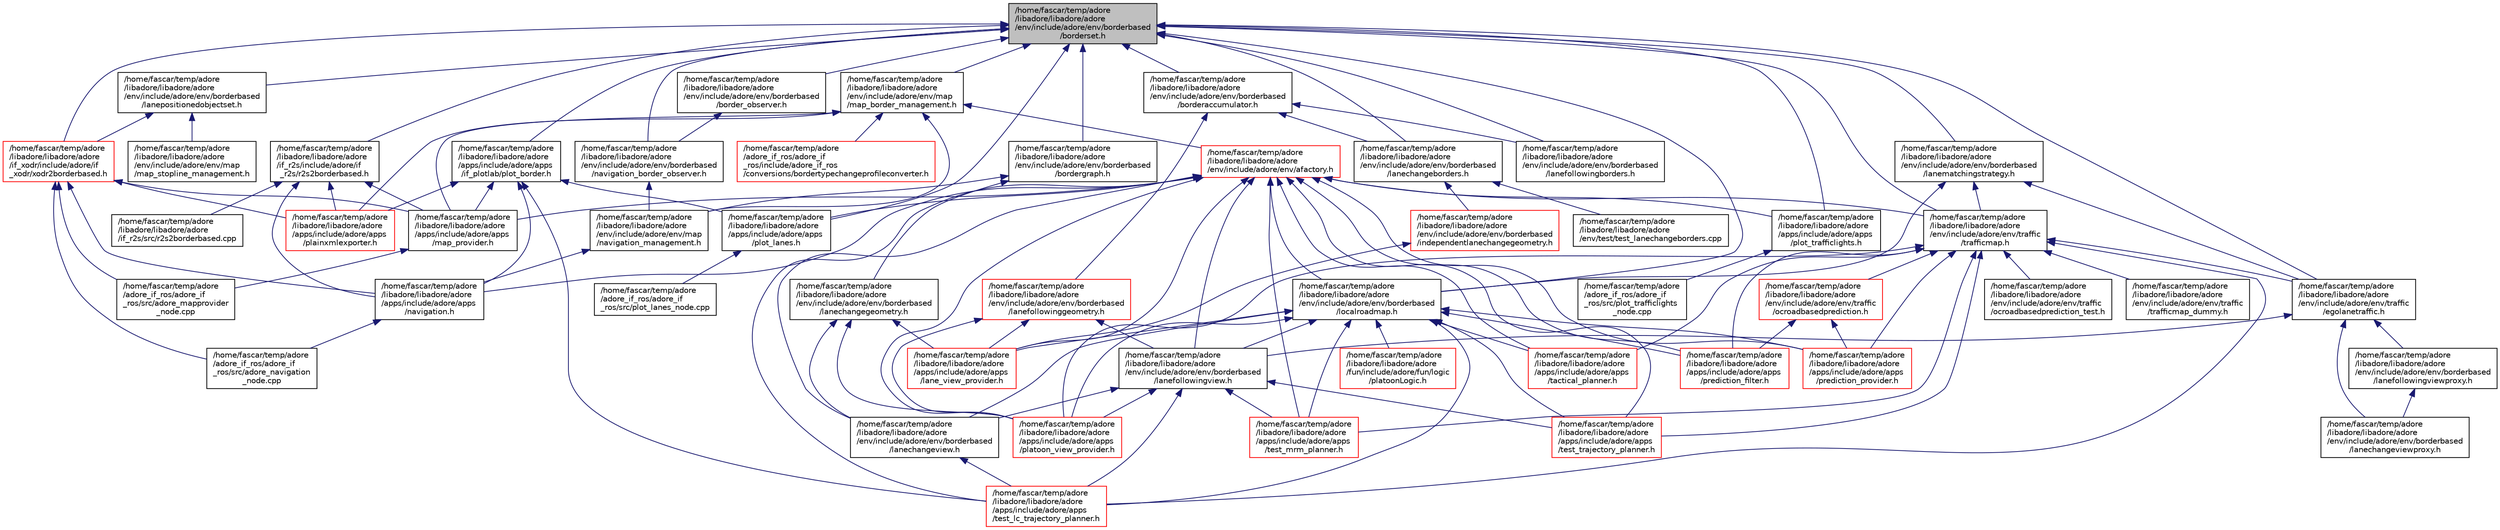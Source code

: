 digraph "/home/fascar/temp/adore/libadore/libadore/adore/env/include/adore/env/borderbased/borderset.h"
{
 // LATEX_PDF_SIZE
  edge [fontname="Helvetica",fontsize="10",labelfontname="Helvetica",labelfontsize="10"];
  node [fontname="Helvetica",fontsize="10",shape=record];
  Node1 [label="/home/fascar/temp/adore\l/libadore/libadore/adore\l/env/include/adore/env/borderbased\l/borderset.h",height=0.2,width=0.4,color="black", fillcolor="grey75", style="filled", fontcolor="black",tooltip=" "];
  Node1 -> Node2 [dir="back",color="midnightblue",fontsize="10",style="solid",fontname="Helvetica"];
  Node2 [label="/home/fascar/temp/adore\l/libadore/libadore/adore\l/apps/include/adore/apps\l/if_plotlab/plot_border.h",height=0.2,width=0.4,color="black", fillcolor="white", style="filled",URL="$plot__border_8h.html",tooltip=" "];
  Node2 -> Node3 [dir="back",color="midnightblue",fontsize="10",style="solid",fontname="Helvetica"];
  Node3 [label="/home/fascar/temp/adore\l/libadore/libadore/adore\l/apps/include/adore/apps\l/map_provider.h",height=0.2,width=0.4,color="black", fillcolor="white", style="filled",URL="$map__provider_8h.html",tooltip=" "];
  Node3 -> Node4 [dir="back",color="midnightblue",fontsize="10",style="solid",fontname="Helvetica"];
  Node4 [label="/home/fascar/temp/adore\l/adore_if_ros/adore_if\l_ros/src/adore_mapprovider\l_node.cpp",height=0.2,width=0.4,color="black", fillcolor="white", style="filled",URL="$adore__mapprovider__node_8cpp.html",tooltip=" "];
  Node2 -> Node5 [dir="back",color="midnightblue",fontsize="10",style="solid",fontname="Helvetica"];
  Node5 [label="/home/fascar/temp/adore\l/libadore/libadore/adore\l/apps/include/adore/apps\l/navigation.h",height=0.2,width=0.4,color="black", fillcolor="white", style="filled",URL="$navigation_8h.html",tooltip=" "];
  Node5 -> Node6 [dir="back",color="midnightblue",fontsize="10",style="solid",fontname="Helvetica"];
  Node6 [label="/home/fascar/temp/adore\l/adore_if_ros/adore_if\l_ros/src/adore_navigation\l_node.cpp",height=0.2,width=0.4,color="black", fillcolor="white", style="filled",URL="$adore__navigation__node_8cpp.html",tooltip=" "];
  Node2 -> Node7 [dir="back",color="midnightblue",fontsize="10",style="solid",fontname="Helvetica"];
  Node7 [label="/home/fascar/temp/adore\l/libadore/libadore/adore\l/apps/include/adore/apps\l/plainxmlexporter.h",height=0.2,width=0.4,color="red", fillcolor="white", style="filled",URL="$plainxmlexporter_8h.html",tooltip=" "];
  Node2 -> Node9 [dir="back",color="midnightblue",fontsize="10",style="solid",fontname="Helvetica"];
  Node9 [label="/home/fascar/temp/adore\l/libadore/libadore/adore\l/apps/include/adore/apps\l/plot_lanes.h",height=0.2,width=0.4,color="black", fillcolor="white", style="filled",URL="$plot__lanes_8h.html",tooltip=" "];
  Node9 -> Node10 [dir="back",color="midnightblue",fontsize="10",style="solid",fontname="Helvetica"];
  Node10 [label="/home/fascar/temp/adore\l/adore_if_ros/adore_if\l_ros/src/plot_lanes_node.cpp",height=0.2,width=0.4,color="black", fillcolor="white", style="filled",URL="$plot__lanes__node_8cpp.html",tooltip=" "];
  Node2 -> Node11 [dir="back",color="midnightblue",fontsize="10",style="solid",fontname="Helvetica"];
  Node11 [label="/home/fascar/temp/adore\l/libadore/libadore/adore\l/apps/include/adore/apps\l/test_lc_trajectory_planner.h",height=0.2,width=0.4,color="red", fillcolor="white", style="filled",URL="$test__lc__trajectory__planner_8h.html",tooltip=" "];
  Node1 -> Node9 [dir="back",color="midnightblue",fontsize="10",style="solid",fontname="Helvetica"];
  Node1 -> Node13 [dir="back",color="midnightblue",fontsize="10",style="solid",fontname="Helvetica"];
  Node13 [label="/home/fascar/temp/adore\l/libadore/libadore/adore\l/apps/include/adore/apps\l/plot_trafficlights.h",height=0.2,width=0.4,color="black", fillcolor="white", style="filled",URL="$plot__trafficlights_8h.html",tooltip=" "];
  Node13 -> Node14 [dir="back",color="midnightblue",fontsize="10",style="solid",fontname="Helvetica"];
  Node14 [label="/home/fascar/temp/adore\l/adore_if_ros/adore_if\l_ros/src/plot_trafficlights\l_node.cpp",height=0.2,width=0.4,color="black", fillcolor="white", style="filled",URL="$plot__trafficlights__node_8cpp.html",tooltip=" "];
  Node1 -> Node15 [dir="back",color="midnightblue",fontsize="10",style="solid",fontname="Helvetica"];
  Node15 [label="/home/fascar/temp/adore\l/libadore/libadore/adore\l/env/include/adore/env/borderbased\l/border_observer.h",height=0.2,width=0.4,color="black", fillcolor="white", style="filled",URL="$border__observer_8h.html",tooltip=" "];
  Node15 -> Node16 [dir="back",color="midnightblue",fontsize="10",style="solid",fontname="Helvetica"];
  Node16 [label="/home/fascar/temp/adore\l/libadore/libadore/adore\l/env/include/adore/env/borderbased\l/navigation_border_observer.h",height=0.2,width=0.4,color="black", fillcolor="white", style="filled",URL="$navigation__border__observer_8h.html",tooltip=" "];
  Node16 -> Node17 [dir="back",color="midnightblue",fontsize="10",style="solid",fontname="Helvetica"];
  Node17 [label="/home/fascar/temp/adore\l/libadore/libadore/adore\l/env/include/adore/env/map\l/navigation_management.h",height=0.2,width=0.4,color="black", fillcolor="white", style="filled",URL="$navigation__management_8h.html",tooltip=" "];
  Node17 -> Node5 [dir="back",color="midnightblue",fontsize="10",style="solid",fontname="Helvetica"];
  Node1 -> Node18 [dir="back",color="midnightblue",fontsize="10",style="solid",fontname="Helvetica"];
  Node18 [label="/home/fascar/temp/adore\l/libadore/libadore/adore\l/env/include/adore/env/borderbased\l/borderaccumulator.h",height=0.2,width=0.4,color="black", fillcolor="white", style="filled",URL="$borderaccumulator_8h.html",tooltip=" "];
  Node18 -> Node19 [dir="back",color="midnightblue",fontsize="10",style="solid",fontname="Helvetica"];
  Node19 [label="/home/fascar/temp/adore\l/libadore/libadore/adore\l/env/include/adore/env/borderbased\l/lanechangeborders.h",height=0.2,width=0.4,color="black", fillcolor="white", style="filled",URL="$lanechangeborders_8h.html",tooltip=" "];
  Node19 -> Node20 [dir="back",color="midnightblue",fontsize="10",style="solid",fontname="Helvetica"];
  Node20 [label="/home/fascar/temp/adore\l/libadore/libadore/adore\l/env/include/adore/env/borderbased\l/independentlanechangegeometry.h",height=0.2,width=0.4,color="red", fillcolor="white", style="filled",URL="$independentlanechangegeometry_8h.html",tooltip=" "];
  Node20 -> Node21 [dir="back",color="midnightblue",fontsize="10",style="solid",fontname="Helvetica"];
  Node21 [label="/home/fascar/temp/adore\l/libadore/libadore/adore\l/apps/include/adore/apps\l/lane_view_provider.h",height=0.2,width=0.4,color="red", fillcolor="white", style="filled",URL="$lane__view__provider_8h.html",tooltip=" "];
  Node19 -> Node24 [dir="back",color="midnightblue",fontsize="10",style="solid",fontname="Helvetica"];
  Node24 [label="/home/fascar/temp/adore\l/libadore/libadore/adore\l/env/test/test_lanechangeborders.cpp",height=0.2,width=0.4,color="black", fillcolor="white", style="filled",URL="$test__lanechangeborders_8cpp.html",tooltip=" "];
  Node18 -> Node25 [dir="back",color="midnightblue",fontsize="10",style="solid",fontname="Helvetica"];
  Node25 [label="/home/fascar/temp/adore\l/libadore/libadore/adore\l/env/include/adore/env/borderbased\l/lanefollowingborders.h",height=0.2,width=0.4,color="black", fillcolor="white", style="filled",URL="$lanefollowingborders_8h.html",tooltip=" "];
  Node18 -> Node26 [dir="back",color="midnightblue",fontsize="10",style="solid",fontname="Helvetica"];
  Node26 [label="/home/fascar/temp/adore\l/libadore/libadore/adore\l/env/include/adore/env/borderbased\l/lanefollowinggeometry.h",height=0.2,width=0.4,color="red", fillcolor="white", style="filled",URL="$lanefollowinggeometry_8h.html",tooltip=" "];
  Node26 -> Node21 [dir="back",color="midnightblue",fontsize="10",style="solid",fontname="Helvetica"];
  Node26 -> Node66 [dir="back",color="midnightblue",fontsize="10",style="solid",fontname="Helvetica"];
  Node66 [label="/home/fascar/temp/adore\l/libadore/libadore/adore\l/apps/include/adore/apps\l/platoon_view_provider.h",height=0.2,width=0.4,color="red", fillcolor="white", style="filled",URL="$platoon__view__provider_8h.html",tooltip=" "];
  Node26 -> Node70 [dir="back",color="midnightblue",fontsize="10",style="solid",fontname="Helvetica"];
  Node70 [label="/home/fascar/temp/adore\l/libadore/libadore/adore\l/env/include/adore/env/borderbased\l/lanefollowingview.h",height=0.2,width=0.4,color="black", fillcolor="white", style="filled",URL="$lanefollowingview_8h.html",tooltip=" "];
  Node70 -> Node66 [dir="back",color="midnightblue",fontsize="10",style="solid",fontname="Helvetica"];
  Node70 -> Node11 [dir="back",color="midnightblue",fontsize="10",style="solid",fontname="Helvetica"];
  Node70 -> Node71 [dir="back",color="midnightblue",fontsize="10",style="solid",fontname="Helvetica"];
  Node71 [label="/home/fascar/temp/adore\l/libadore/libadore/adore\l/apps/include/adore/apps\l/test_mrm_planner.h",height=0.2,width=0.4,color="red", fillcolor="white", style="filled",URL="$test__mrm__planner_8h.html",tooltip=" "];
  Node70 -> Node72 [dir="back",color="midnightblue",fontsize="10",style="solid",fontname="Helvetica"];
  Node72 [label="/home/fascar/temp/adore\l/libadore/libadore/adore\l/apps/include/adore/apps\l/test_trajectory_planner.h",height=0.2,width=0.4,color="red", fillcolor="white", style="filled",URL="$test__trajectory__planner_8h.html",tooltip=" "];
  Node70 -> Node68 [dir="back",color="midnightblue",fontsize="10",style="solid",fontname="Helvetica"];
  Node68 [label="/home/fascar/temp/adore\l/libadore/libadore/adore\l/env/include/adore/env/borderbased\l/lanechangeview.h",height=0.2,width=0.4,color="black", fillcolor="white", style="filled",URL="$lanechangeview_8h.html",tooltip=" "];
  Node68 -> Node11 [dir="back",color="midnightblue",fontsize="10",style="solid",fontname="Helvetica"];
  Node1 -> Node75 [dir="back",color="midnightblue",fontsize="10",style="solid",fontname="Helvetica"];
  Node75 [label="/home/fascar/temp/adore\l/libadore/libadore/adore\l/env/include/adore/env/borderbased\l/bordergraph.h",height=0.2,width=0.4,color="black", fillcolor="white", style="filled",URL="$bordergraph_8h.html",tooltip=" "];
  Node75 -> Node76 [dir="back",color="midnightblue",fontsize="10",style="solid",fontname="Helvetica"];
  Node76 [label="/home/fascar/temp/adore\l/libadore/libadore/adore\l/env/include/adore/env/borderbased\l/lanechangegeometry.h",height=0.2,width=0.4,color="black", fillcolor="white", style="filled",URL="$lanechangegeometry_8h.html",tooltip=" "];
  Node76 -> Node21 [dir="back",color="midnightblue",fontsize="10",style="solid",fontname="Helvetica"];
  Node76 -> Node66 [dir="back",color="midnightblue",fontsize="10",style="solid",fontname="Helvetica"];
  Node76 -> Node68 [dir="back",color="midnightblue",fontsize="10",style="solid",fontname="Helvetica"];
  Node75 -> Node17 [dir="back",color="midnightblue",fontsize="10",style="solid",fontname="Helvetica"];
  Node1 -> Node19 [dir="back",color="midnightblue",fontsize="10",style="solid",fontname="Helvetica"];
  Node1 -> Node25 [dir="back",color="midnightblue",fontsize="10",style="solid",fontname="Helvetica"];
  Node1 -> Node77 [dir="back",color="midnightblue",fontsize="10",style="solid",fontname="Helvetica"];
  Node77 [label="/home/fascar/temp/adore\l/libadore/libadore/adore\l/env/include/adore/env/borderbased\l/lanematchingstrategy.h",height=0.2,width=0.4,color="black", fillcolor="white", style="filled",URL="$lanematchingstrategy_8h.html",tooltip=" "];
  Node77 -> Node78 [dir="back",color="midnightblue",fontsize="10",style="solid",fontname="Helvetica"];
  Node78 [label="/home/fascar/temp/adore\l/libadore/libadore/adore\l/env/include/adore/env/borderbased\l/localroadmap.h",height=0.2,width=0.4,color="black", fillcolor="white", style="filled",URL="$localroadmap_8h.html",tooltip=" "];
  Node78 -> Node21 [dir="back",color="midnightblue",fontsize="10",style="solid",fontname="Helvetica"];
  Node78 -> Node66 [dir="back",color="midnightblue",fontsize="10",style="solid",fontname="Helvetica"];
  Node78 -> Node79 [dir="back",color="midnightblue",fontsize="10",style="solid",fontname="Helvetica"];
  Node79 [label="/home/fascar/temp/adore\l/libadore/libadore/adore\l/apps/include/adore/apps\l/prediction_filter.h",height=0.2,width=0.4,color="red", fillcolor="white", style="filled",URL="$prediction__filter_8h.html",tooltip=" "];
  Node78 -> Node80 [dir="back",color="midnightblue",fontsize="10",style="solid",fontname="Helvetica"];
  Node80 [label="/home/fascar/temp/adore\l/libadore/libadore/adore\l/apps/include/adore/apps\l/prediction_provider.h",height=0.2,width=0.4,color="red", fillcolor="white", style="filled",URL="$prediction__provider_8h.html",tooltip=" "];
  Node78 -> Node81 [dir="back",color="midnightblue",fontsize="10",style="solid",fontname="Helvetica"];
  Node81 [label="/home/fascar/temp/adore\l/libadore/libadore/adore\l/apps/include/adore/apps\l/tactical_planner.h",height=0.2,width=0.4,color="red", fillcolor="white", style="filled",URL="$tactical__planner_8h.html",tooltip=" "];
  Node78 -> Node11 [dir="back",color="midnightblue",fontsize="10",style="solid",fontname="Helvetica"];
  Node78 -> Node71 [dir="back",color="midnightblue",fontsize="10",style="solid",fontname="Helvetica"];
  Node78 -> Node72 [dir="back",color="midnightblue",fontsize="10",style="solid",fontname="Helvetica"];
  Node78 -> Node68 [dir="back",color="midnightblue",fontsize="10",style="solid",fontname="Helvetica"];
  Node78 -> Node70 [dir="back",color="midnightblue",fontsize="10",style="solid",fontname="Helvetica"];
  Node78 -> Node82 [dir="back",color="midnightblue",fontsize="10",style="solid",fontname="Helvetica"];
  Node82 [label="/home/fascar/temp/adore\l/libadore/libadore/adore\l/fun/include/adore/fun/logic\l/platoonLogic.h",height=0.2,width=0.4,color="red", fillcolor="white", style="filled",URL="$platoonLogic_8h.html",tooltip=" "];
  Node77 -> Node85 [dir="back",color="midnightblue",fontsize="10",style="solid",fontname="Helvetica"];
  Node85 [label="/home/fascar/temp/adore\l/libadore/libadore/adore\l/env/include/adore/env/traffic\l/egolanetraffic.h",height=0.2,width=0.4,color="black", fillcolor="white", style="filled",URL="$egolanetraffic_8h.html",tooltip=" "];
  Node85 -> Node69 [dir="back",color="midnightblue",fontsize="10",style="solid",fontname="Helvetica"];
  Node69 [label="/home/fascar/temp/adore\l/libadore/libadore/adore\l/env/include/adore/env/borderbased\l/lanechangeviewproxy.h",height=0.2,width=0.4,color="black", fillcolor="white", style="filled",URL="$lanechangeviewproxy_8h.html",tooltip=" "];
  Node85 -> Node70 [dir="back",color="midnightblue",fontsize="10",style="solid",fontname="Helvetica"];
  Node85 -> Node73 [dir="back",color="midnightblue",fontsize="10",style="solid",fontname="Helvetica"];
  Node73 [label="/home/fascar/temp/adore\l/libadore/libadore/adore\l/env/include/adore/env/borderbased\l/lanefollowingviewproxy.h",height=0.2,width=0.4,color="black", fillcolor="white", style="filled",URL="$lanefollowingviewproxy_8h.html",tooltip=" "];
  Node73 -> Node69 [dir="back",color="midnightblue",fontsize="10",style="solid",fontname="Helvetica"];
  Node77 -> Node86 [dir="back",color="midnightblue",fontsize="10",style="solid",fontname="Helvetica"];
  Node86 [label="/home/fascar/temp/adore\l/libadore/libadore/adore\l/env/include/adore/env/traffic\l/trafficmap.h",height=0.2,width=0.4,color="black", fillcolor="white", style="filled",URL="$trafficmap_8h.html",tooltip=" "];
  Node86 -> Node66 [dir="back",color="midnightblue",fontsize="10",style="solid",fontname="Helvetica"];
  Node86 -> Node79 [dir="back",color="midnightblue",fontsize="10",style="solid",fontname="Helvetica"];
  Node86 -> Node80 [dir="back",color="midnightblue",fontsize="10",style="solid",fontname="Helvetica"];
  Node86 -> Node81 [dir="back",color="midnightblue",fontsize="10",style="solid",fontname="Helvetica"];
  Node86 -> Node11 [dir="back",color="midnightblue",fontsize="10",style="solid",fontname="Helvetica"];
  Node86 -> Node71 [dir="back",color="midnightblue",fontsize="10",style="solid",fontname="Helvetica"];
  Node86 -> Node72 [dir="back",color="midnightblue",fontsize="10",style="solid",fontname="Helvetica"];
  Node86 -> Node85 [dir="back",color="midnightblue",fontsize="10",style="solid",fontname="Helvetica"];
  Node86 -> Node87 [dir="back",color="midnightblue",fontsize="10",style="solid",fontname="Helvetica"];
  Node87 [label="/home/fascar/temp/adore\l/libadore/libadore/adore\l/env/include/adore/env/traffic\l/ocroadbasedprediction.h",height=0.2,width=0.4,color="red", fillcolor="white", style="filled",URL="$ocroadbasedprediction_8h.html",tooltip=" "];
  Node87 -> Node79 [dir="back",color="midnightblue",fontsize="10",style="solid",fontname="Helvetica"];
  Node87 -> Node80 [dir="back",color="midnightblue",fontsize="10",style="solid",fontname="Helvetica"];
  Node86 -> Node89 [dir="back",color="midnightblue",fontsize="10",style="solid",fontname="Helvetica"];
  Node89 [label="/home/fascar/temp/adore\l/libadore/libadore/adore\l/env/include/adore/env/traffic\l/ocroadbasedprediction_test.h",height=0.2,width=0.4,color="black", fillcolor="white", style="filled",URL="$ocroadbasedprediction__test_8h.html",tooltip=" "];
  Node86 -> Node90 [dir="back",color="midnightblue",fontsize="10",style="solid",fontname="Helvetica"];
  Node90 [label="/home/fascar/temp/adore\l/libadore/libadore/adore\l/env/include/adore/env/traffic\l/trafficmap_dummy.h",height=0.2,width=0.4,color="black", fillcolor="white", style="filled",URL="$trafficmap__dummy_8h.html",tooltip=" "];
  Node1 -> Node91 [dir="back",color="midnightblue",fontsize="10",style="solid",fontname="Helvetica"];
  Node91 [label="/home/fascar/temp/adore\l/libadore/libadore/adore\l/env/include/adore/env/borderbased\l/lanepositionedobjectset.h",height=0.2,width=0.4,color="black", fillcolor="white", style="filled",URL="$lanepositionedobjectset_8h.html",tooltip=" "];
  Node91 -> Node92 [dir="back",color="midnightblue",fontsize="10",style="solid",fontname="Helvetica"];
  Node92 [label="/home/fascar/temp/adore\l/libadore/libadore/adore\l/env/include/adore/env/map\l/map_stopline_management.h",height=0.2,width=0.4,color="black", fillcolor="white", style="filled",URL="$map__stopline__management_8h.html",tooltip=" "];
  Node91 -> Node93 [dir="back",color="midnightblue",fontsize="10",style="solid",fontname="Helvetica"];
  Node93 [label="/home/fascar/temp/adore\l/libadore/libadore/adore\l/if_xodr/include/adore/if\l_xodr/xodr2borderbased.h",height=0.2,width=0.4,color="red", fillcolor="white", style="filled",URL="$xodr2borderbased_8h.html",tooltip=" "];
  Node93 -> Node4 [dir="back",color="midnightblue",fontsize="10",style="solid",fontname="Helvetica"];
  Node93 -> Node6 [dir="back",color="midnightblue",fontsize="10",style="solid",fontname="Helvetica"];
  Node93 -> Node3 [dir="back",color="midnightblue",fontsize="10",style="solid",fontname="Helvetica"];
  Node93 -> Node5 [dir="back",color="midnightblue",fontsize="10",style="solid",fontname="Helvetica"];
  Node93 -> Node7 [dir="back",color="midnightblue",fontsize="10",style="solid",fontname="Helvetica"];
  Node1 -> Node78 [dir="back",color="midnightblue",fontsize="10",style="solid",fontname="Helvetica"];
  Node1 -> Node16 [dir="back",color="midnightblue",fontsize="10",style="solid",fontname="Helvetica"];
  Node1 -> Node96 [dir="back",color="midnightblue",fontsize="10",style="solid",fontname="Helvetica"];
  Node96 [label="/home/fascar/temp/adore\l/libadore/libadore/adore\l/env/include/adore/env/map\l/map_border_management.h",height=0.2,width=0.4,color="black", fillcolor="white", style="filled",URL="$map__border__management_8h.html",tooltip=" "];
  Node96 -> Node97 [dir="back",color="midnightblue",fontsize="10",style="solid",fontname="Helvetica"];
  Node97 [label="/home/fascar/temp/adore\l/adore_if_ros/adore_if\l_ros/include/adore_if_ros\l/conversions/bordertypechangeprofileconverter.h",height=0.2,width=0.4,color="red", fillcolor="white", style="filled",URL="$bordertypechangeprofileconverter_8h.html",tooltip=" "];
  Node96 -> Node3 [dir="back",color="midnightblue",fontsize="10",style="solid",fontname="Helvetica"];
  Node96 -> Node7 [dir="back",color="midnightblue",fontsize="10",style="solid",fontname="Helvetica"];
  Node96 -> Node98 [dir="back",color="midnightblue",fontsize="10",style="solid",fontname="Helvetica"];
  Node98 [label="/home/fascar/temp/adore\l/libadore/libadore/adore\l/env/include/adore/env/afactory.h",height=0.2,width=0.4,color="red", fillcolor="white", style="filled",URL="$env_2include_2adore_2env_2afactory_8h.html",tooltip=" "];
  Node98 -> Node21 [dir="back",color="midnightblue",fontsize="10",style="solid",fontname="Helvetica"];
  Node98 -> Node3 [dir="back",color="midnightblue",fontsize="10",style="solid",fontname="Helvetica"];
  Node98 -> Node5 [dir="back",color="midnightblue",fontsize="10",style="solid",fontname="Helvetica"];
  Node98 -> Node66 [dir="back",color="midnightblue",fontsize="10",style="solid",fontname="Helvetica"];
  Node98 -> Node9 [dir="back",color="midnightblue",fontsize="10",style="solid",fontname="Helvetica"];
  Node98 -> Node13 [dir="back",color="midnightblue",fontsize="10",style="solid",fontname="Helvetica"];
  Node98 -> Node79 [dir="back",color="midnightblue",fontsize="10",style="solid",fontname="Helvetica"];
  Node98 -> Node80 [dir="back",color="midnightblue",fontsize="10",style="solid",fontname="Helvetica"];
  Node98 -> Node81 [dir="back",color="midnightblue",fontsize="10",style="solid",fontname="Helvetica"];
  Node98 -> Node11 [dir="back",color="midnightblue",fontsize="10",style="solid",fontname="Helvetica"];
  Node98 -> Node71 [dir="back",color="midnightblue",fontsize="10",style="solid",fontname="Helvetica"];
  Node98 -> Node72 [dir="back",color="midnightblue",fontsize="10",style="solid",fontname="Helvetica"];
  Node98 -> Node68 [dir="back",color="midnightblue",fontsize="10",style="solid",fontname="Helvetica"];
  Node98 -> Node70 [dir="back",color="midnightblue",fontsize="10",style="solid",fontname="Helvetica"];
  Node98 -> Node78 [dir="back",color="midnightblue",fontsize="10",style="solid",fontname="Helvetica"];
  Node98 -> Node86 [dir="back",color="midnightblue",fontsize="10",style="solid",fontname="Helvetica"];
  Node96 -> Node17 [dir="back",color="midnightblue",fontsize="10",style="solid",fontname="Helvetica"];
  Node1 -> Node85 [dir="back",color="midnightblue",fontsize="10",style="solid",fontname="Helvetica"];
  Node1 -> Node86 [dir="back",color="midnightblue",fontsize="10",style="solid",fontname="Helvetica"];
  Node1 -> Node139 [dir="back",color="midnightblue",fontsize="10",style="solid",fontname="Helvetica"];
  Node139 [label="/home/fascar/temp/adore\l/libadore/libadore/adore\l/if_r2s/include/adore/if\l_r2s/r2s2borderbased.h",height=0.2,width=0.4,color="black", fillcolor="white", style="filled",URL="$r2s2borderbased_8h.html",tooltip=" "];
  Node139 -> Node3 [dir="back",color="midnightblue",fontsize="10",style="solid",fontname="Helvetica"];
  Node139 -> Node5 [dir="back",color="midnightblue",fontsize="10",style="solid",fontname="Helvetica"];
  Node139 -> Node7 [dir="back",color="midnightblue",fontsize="10",style="solid",fontname="Helvetica"];
  Node139 -> Node140 [dir="back",color="midnightblue",fontsize="10",style="solid",fontname="Helvetica"];
  Node140 [label="/home/fascar/temp/adore\l/libadore/libadore/adore\l/if_r2s/src/r2s2borderbased.cpp",height=0.2,width=0.4,color="black", fillcolor="white", style="filled",URL="$r2s2borderbased_8cpp.html",tooltip=" "];
  Node1 -> Node93 [dir="back",color="midnightblue",fontsize="10",style="solid",fontname="Helvetica"];
}

